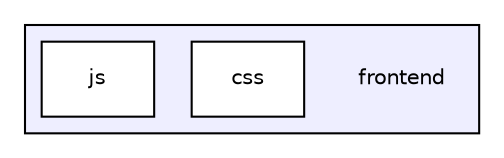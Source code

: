 digraph "frontend" {
  compound=true
  node [ fontsize="10", fontname="Helvetica"];
  edge [ labelfontsize="10", labelfontname="Helvetica"];
  subgraph clusterdir_ca0386ec887ae6362f93b0d653b52e0c {
    graph [ bgcolor="#eeeeff", pencolor="black", label="" URL="dir_ca0386ec887ae6362f93b0d653b52e0c.html"];
    dir_ca0386ec887ae6362f93b0d653b52e0c [shape=plaintext label="frontend"];
    dir_2000cdd078ecbcd0c92497654f7611ad [shape=box label="css" color="black" fillcolor="white" style="filled" URL="dir_2000cdd078ecbcd0c92497654f7611ad.html"];
    dir_94e869027adc4aea3b63119d94d8fec6 [shape=box label="js" color="black" fillcolor="white" style="filled" URL="dir_94e869027adc4aea3b63119d94d8fec6.html"];
  }
}
